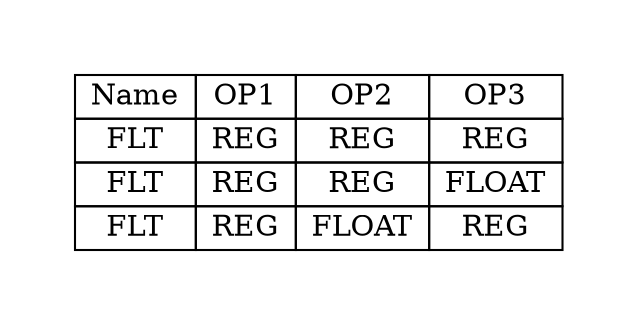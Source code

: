 digraph{
graph [pad="0.5", nodesep="0.5", ranksep="2" ]
node [shape=plain]
Foo [label=<
<table border="0" cellborder="1" cellspacing="0">
<tr><td> Name </td> <td> OP1 </td><td> OP2 </td><td> OP3 </td> </tr>
<tr><td> FLT </td><td> REG </td><td> REG </td><td> REG </td> </tr>
<tr><td> FLT </td><td> REG </td><td> REG </td><td> FLOAT </td> </tr>
<tr><td> FLT </td><td> REG </td><td> FLOAT </td><td> REG </td> </tr>
</table>>];
}
